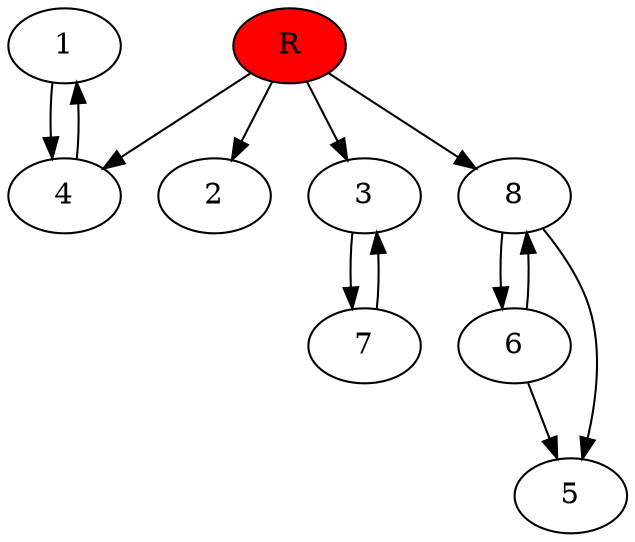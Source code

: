 digraph prb36772 {
	1
	2
	3
	4
	5
	6
	7
	8
	R [fillcolor="#ff0000" style=filled]
	1 -> 4
	3 -> 7
	4 -> 1
	6 -> 5
	6 -> 8
	7 -> 3
	8 -> 5
	8 -> 6
	R -> 2
	R -> 3
	R -> 4
	R -> 8
}
